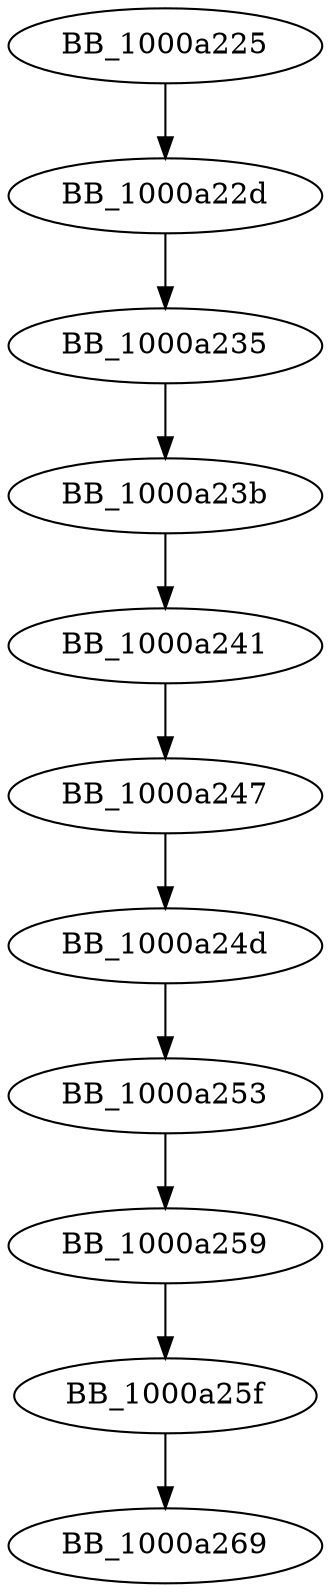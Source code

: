 DiGraph __init_pointers{
BB_1000a225->BB_1000a22d
BB_1000a22d->BB_1000a235
BB_1000a235->BB_1000a23b
BB_1000a23b->BB_1000a241
BB_1000a241->BB_1000a247
BB_1000a247->BB_1000a24d
BB_1000a24d->BB_1000a253
BB_1000a253->BB_1000a259
BB_1000a259->BB_1000a25f
BB_1000a25f->BB_1000a269
}
